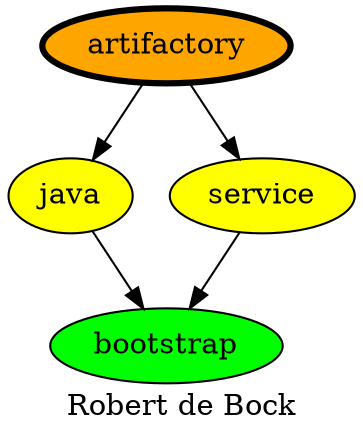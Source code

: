digraph PhiloDilemma {
  label = "Robert de Bock" ;
  overlap=false
  {
    bootstrap [fillcolor=green style=filled]
    java [fillcolor=yellow style=filled]
    service [fillcolor=yellow style=filled]
    artifactory [fillcolor=orange style=filled penwidth=3]
  }
  {java service} -> bootstrap
  artifactory -> {java service}
}
